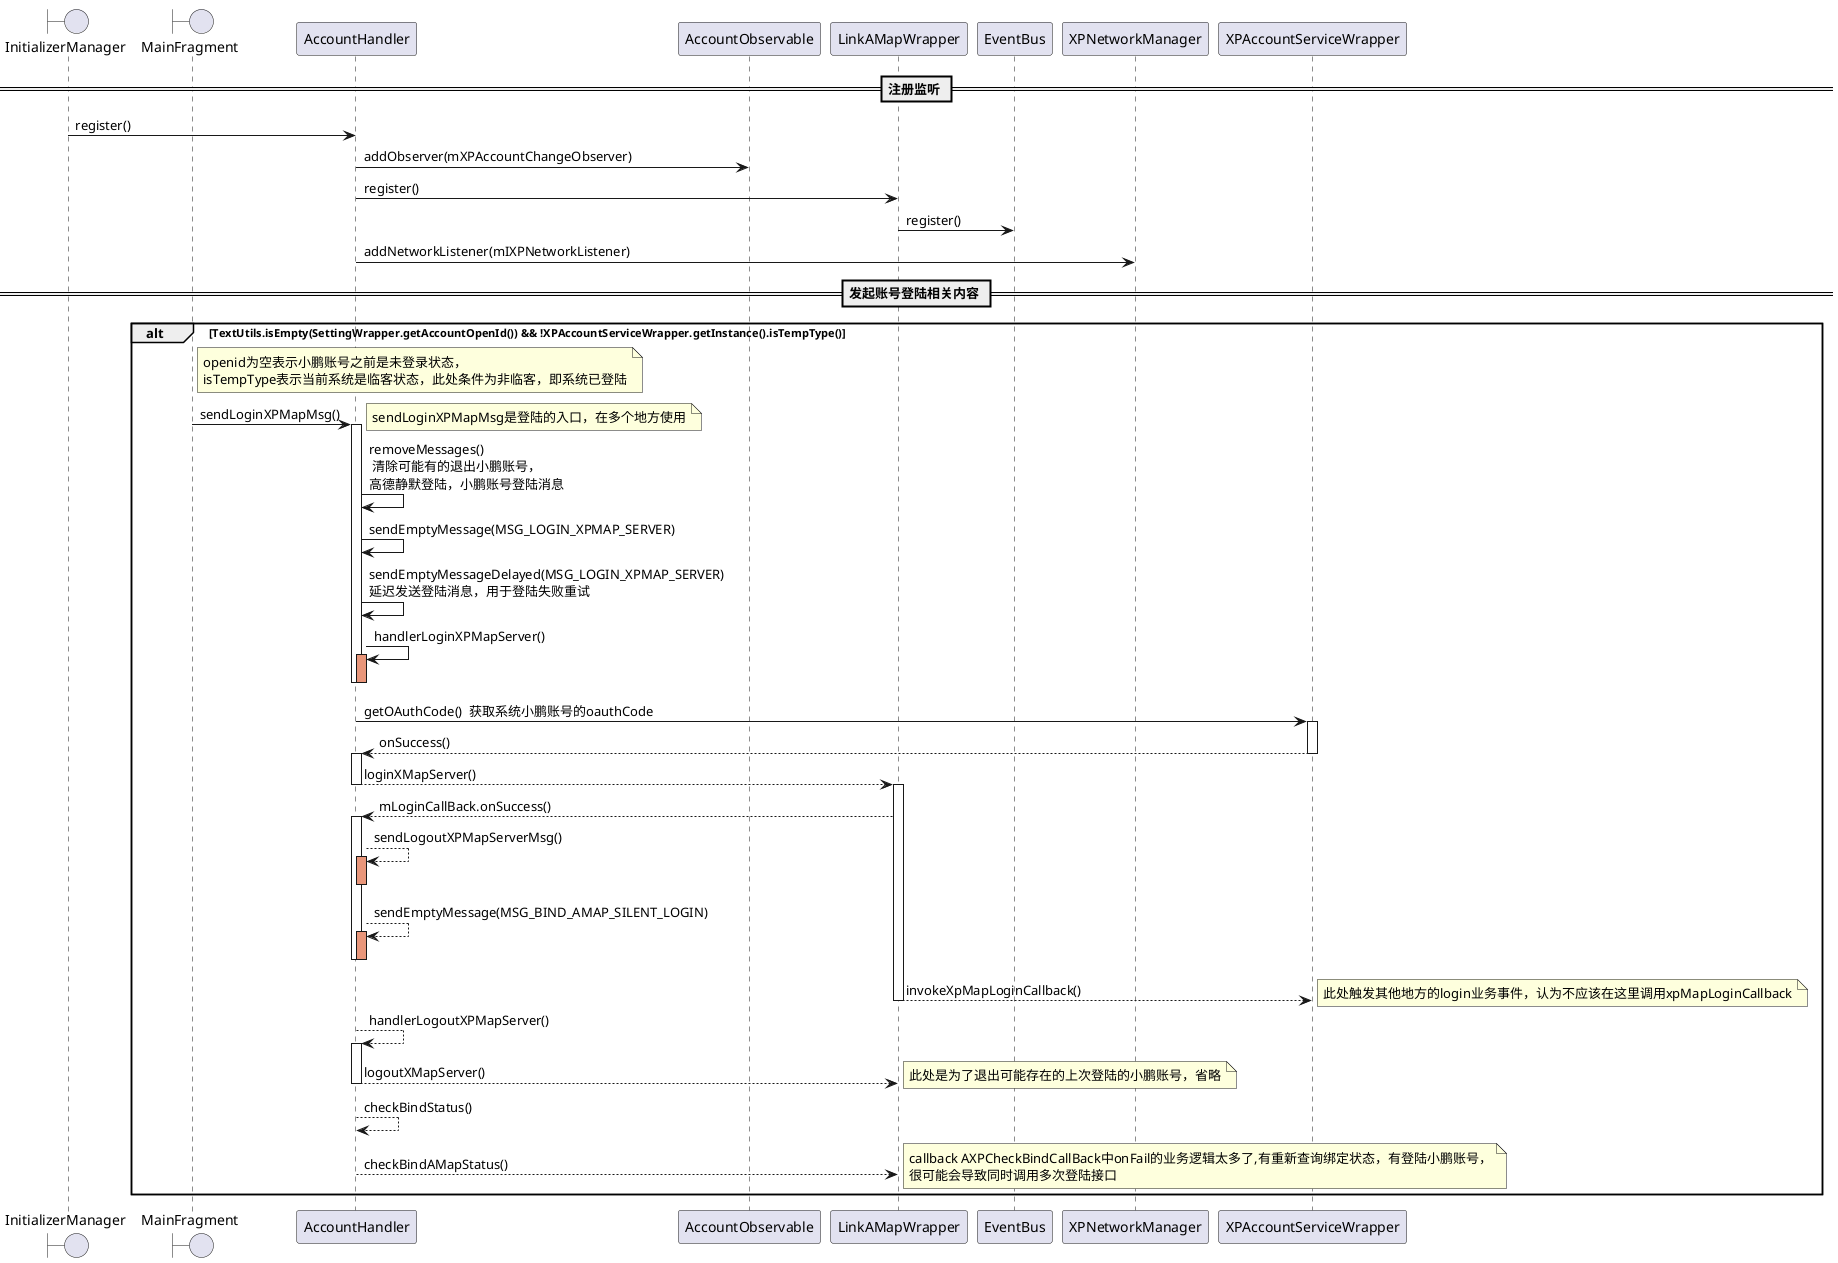 #AccountHandler初始化流程
AccountHandler使用的都是 executeCachedTask，同一个线程池
AccountHandler 的主要功能
1.登陆小鹏账号
2.退登小鹏账号
3.检查高德账号绑定状态
4.高德账号登陆
5.退出高德账号
@startuml
boundary InitializerManager
boundary MainFragment
== 注册监听 ==
InitializerManager -> AccountHandler:register()
AccountHandler -> AccountObservable:addObserver(mXPAccountChangeObserver)
AccountHandler -> LinkAMapWrapper:register()
LinkAMapWrapper -> EventBus:register()
AccountHandler -> XPNetworkManager:addNetworkListener(mIXPNetworkListener)
== 发起账号登陆相关内容 ==
alt TextUtils.isEmpty(SettingWrapper.getAccountOpenId()) && !XPAccountServiceWrapper.getInstance().isTempType()
note right of MainFragment :openid为空表示小鹏账号之前是未登录状态，\nisTempType表示当前系统是临客状态，此处条件为非临客，即系统已登陆
MainFragment -> AccountHandler:sendLoginXPMapMsg()
activate AccountHandler
note right :sendLoginXPMapMsg是登陆的入口，在多个地方使用
AccountHandler -> AccountHandler:removeMessages()\n 清除可能有的退出小鹏账号，\n高德静默登陆，小鹏账号登陆消息
AccountHandler -> AccountHandler:sendEmptyMessage(MSG_LOGIN_XPMAP_SERVER)
AccountHandler -> AccountHandler:sendEmptyMessageDelayed(MSG_LOGIN_XPMAP_SERVER) \n延迟发送登陆消息，用于登陆失败重试
AccountHandler -> AccountHandler:handlerLoginXPMapServer()
activate AccountHandler #DarkSalmon
deactivate AccountHandler
deactivate AccountHandler

AccountHandler -> XPAccountServiceWrapper:getOAuthCode()  获取系统小鹏账号的oauthCode
activate XPAccountServiceWrapper
XPAccountServiceWrapper --> AccountHandler:onSuccess()
deactivate XPAccountServiceWrapper
activate AccountHandler
AccountHandler --> LinkAMapWrapper:loginXMapServer()
deactivate AccountHandler
activate LinkAMapWrapper
LinkAMapWrapper --> AccountHandler:mLoginCallBack.onSuccess()
activate AccountHandler
AccountHandler --> AccountHandler:sendLogoutXPMapServerMsg()
activate AccountHandler #DarkSalmon
deactivate AccountHandler
AccountHandler --> AccountHandler:sendEmptyMessage(MSG_BIND_AMAP_SILENT_LOGIN)
activate AccountHandler #DarkSalmon
deactivate AccountHandler
deactivate AccountHandler
LinkAMapWrapper --> XPAccountServiceWrapper:invokeXpMapLoginCallback()
note right:此处触发其他地方的login业务事件，认为不应该在这里调用xpMapLoginCallback
deactivate LinkAMapWrapper


AccountHandler --> AccountHandler:handlerLogoutXPMapServer()
activate AccountHandler
AccountHandler --> LinkAMapWrapper:logoutXMapServer()
note right:此处是为了退出可能存在的上次登陆的小鹏账号，省略
deactivate AccountHandler

AccountHandler --> AccountHandler:checkBindStatus()
AccountHandler --> LinkAMapWrapper:checkBindAMapStatus()
note right:callback AXPCheckBindCallBack中onFail的业务逻辑太多了,有重新查询绑定状态，有登陆小鹏账号，\n很可能会导致同时调用多次登陆接口



end alt


@enduml